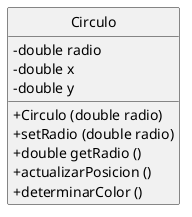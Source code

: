 @startuml Circulo

skinparam ClassAttributeIconSize 0
hide circle

class Circulo {
    - double radio
    - double x
    - double y
    + Circulo (double radio)
    + setRadio (double radio)
    + double getRadio ()
    + actualizarPosicion ()
    + determinarColor ()
}

@enduml